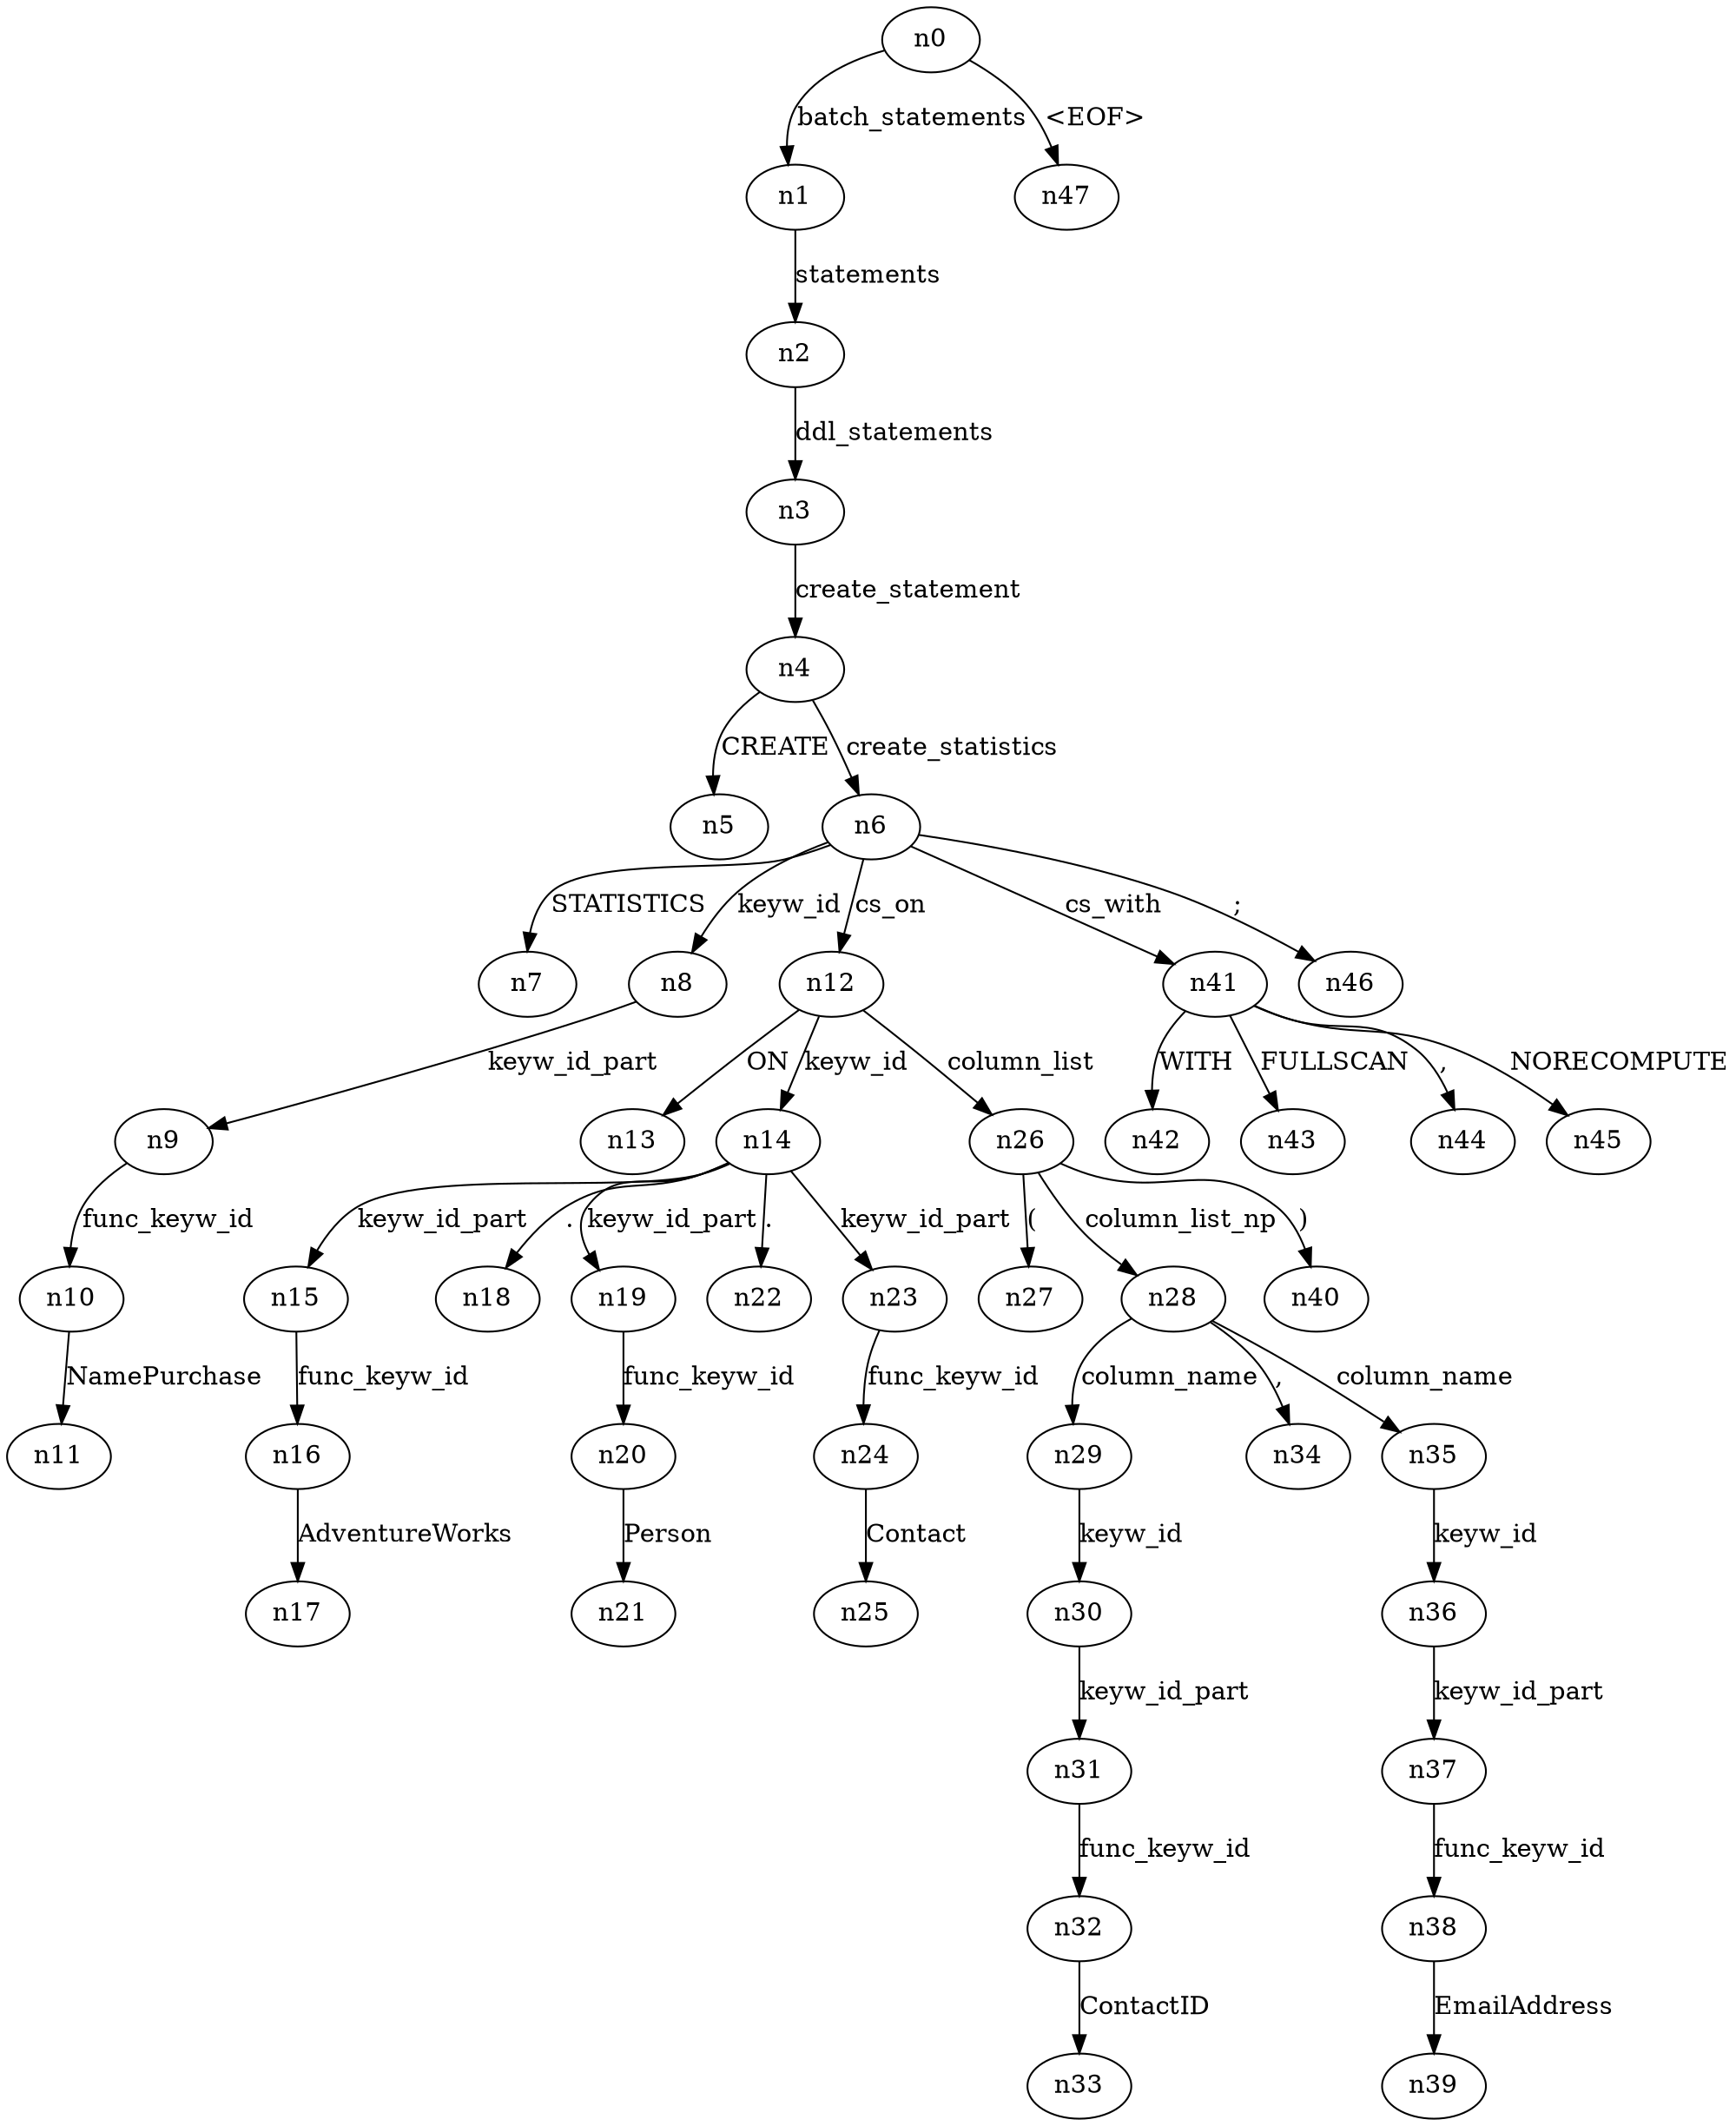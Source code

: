 digraph ParseTree {
  n0 -> n1 [label="batch_statements"];
  n1 -> n2 [label="statements"];
  n2 -> n3 [label="ddl_statements"];
  n3 -> n4 [label="create_statement"];
  n4 -> n5 [label="CREATE"];
  n4 -> n6 [label="create_statistics"];
  n6 -> n7 [label="STATISTICS"];
  n6 -> n8 [label="keyw_id"];
  n8 -> n9 [label="keyw_id_part"];
  n9 -> n10 [label="func_keyw_id"];
  n10 -> n11 [label="NamePurchase"];
  n6 -> n12 [label="cs_on"];
  n12 -> n13 [label="ON"];
  n12 -> n14 [label="keyw_id"];
  n14 -> n15 [label="keyw_id_part"];
  n15 -> n16 [label="func_keyw_id"];
  n16 -> n17 [label="AdventureWorks"];
  n14 -> n18 [label="."];
  n14 -> n19 [label="keyw_id_part"];
  n19 -> n20 [label="func_keyw_id"];
  n20 -> n21 [label="Person"];
  n14 -> n22 [label="."];
  n14 -> n23 [label="keyw_id_part"];
  n23 -> n24 [label="func_keyw_id"];
  n24 -> n25 [label="Contact"];
  n12 -> n26 [label="column_list"];
  n26 -> n27 [label="("];
  n26 -> n28 [label="column_list_np"];
  n28 -> n29 [label="column_name"];
  n29 -> n30 [label="keyw_id"];
  n30 -> n31 [label="keyw_id_part"];
  n31 -> n32 [label="func_keyw_id"];
  n32 -> n33 [label="ContactID"];
  n28 -> n34 [label=","];
  n28 -> n35 [label="column_name"];
  n35 -> n36 [label="keyw_id"];
  n36 -> n37 [label="keyw_id_part"];
  n37 -> n38 [label="func_keyw_id"];
  n38 -> n39 [label="EmailAddress"];
  n26 -> n40 [label=")"];
  n6 -> n41 [label="cs_with"];
  n41 -> n42 [label="WITH"];
  n41 -> n43 [label="FULLSCAN"];
  n41 -> n44 [label=","];
  n41 -> n45 [label="NORECOMPUTE"];
  n6 -> n46 [label=";"];
  n0 -> n47 [label="<EOF>"];
}